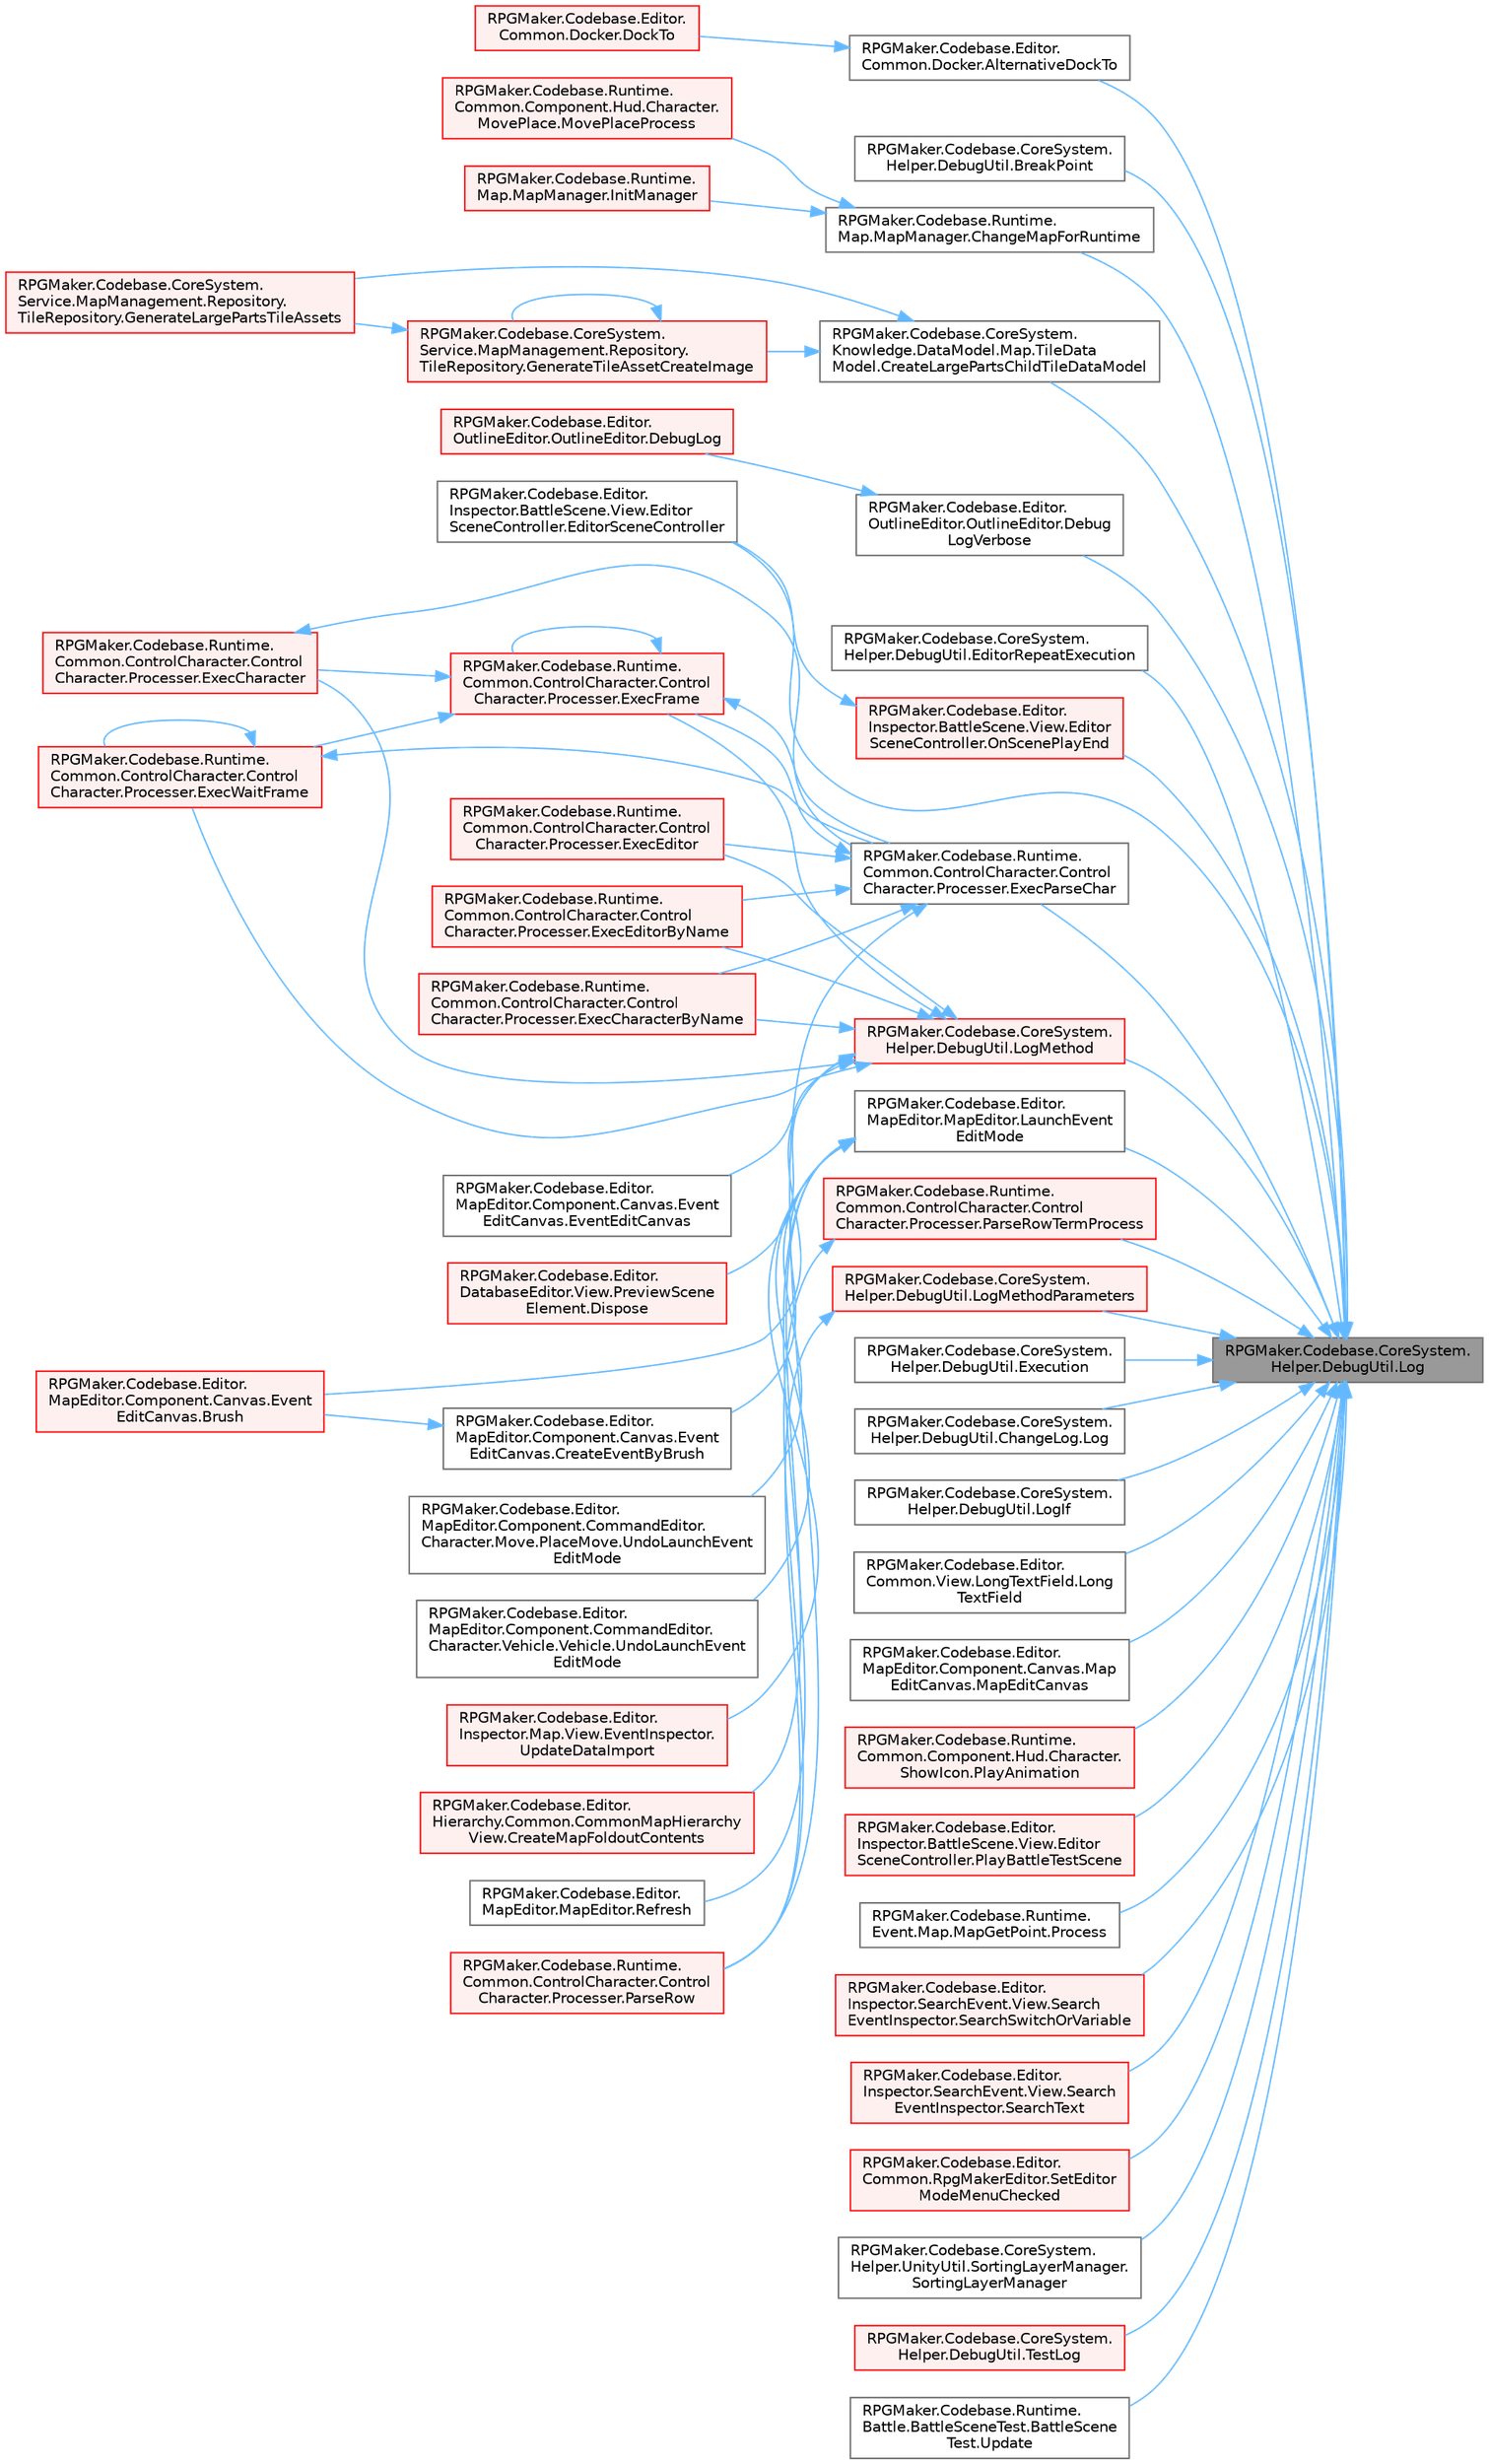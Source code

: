 digraph "RPGMaker.Codebase.CoreSystem.Helper.DebugUtil.Log"
{
 // LATEX_PDF_SIZE
  bgcolor="transparent";
  edge [fontname=Helvetica,fontsize=10,labelfontname=Helvetica,labelfontsize=10];
  node [fontname=Helvetica,fontsize=10,shape=box,height=0.2,width=0.4];
  rankdir="RL";
  Node1 [id="Node000001",label="RPGMaker.Codebase.CoreSystem.\lHelper.DebugUtil.Log",height=0.2,width=0.4,color="gray40", fillcolor="grey60", style="filled", fontcolor="black",tooltip="オブジェクトを文字列化してUnityコンソールに表示する。"];
  Node1 -> Node2 [id="edge1_Node000001_Node000002",dir="back",color="steelblue1",style="solid",tooltip=" "];
  Node2 [id="Node000002",label="RPGMaker.Codebase.Editor.\lCommon.Docker.AlternativeDockTo",height=0.2,width=0.4,color="grey40", fillcolor="white", style="filled",URL="$d5/d6b/class_r_p_g_maker_1_1_codebase_1_1_editor_1_1_common_1_1_docker.html#a3c0ccff78d58c704e9bba468400602de",tooltip="ウィンドウを他のウィンドウの指定位置にドッキングさせる。"];
  Node2 -> Node3 [id="edge2_Node000002_Node000003",dir="back",color="steelblue1",style="solid",tooltip=" "];
  Node3 [id="Node000003",label="RPGMaker.Codebase.Editor.\lCommon.Docker.DockTo",height=0.2,width=0.4,color="red", fillcolor="#FFF0F0", style="filled",URL="$d5/d6b/class_r_p_g_maker_1_1_codebase_1_1_editor_1_1_common_1_1_docker.html#a48fec793c05226aa6e9794b84f19f138",tooltip="Docks the second window to the first window at the given position"];
  Node1 -> Node63 [id="edge3_Node000001_Node000063",dir="back",color="steelblue1",style="solid",tooltip=" "];
  Node63 [id="Node000063",label="RPGMaker.Codebase.CoreSystem.\lHelper.DebugUtil.BreakPoint",height=0.2,width=0.4,color="grey40", fillcolor="white", style="filled",URL="$d0/dba/class_r_p_g_maker_1_1_codebase_1_1_core_system_1_1_helper_1_1_debug_util.html#a0f987dd7a796247589d59e4a114cbd1e",tooltip="ブレークポイント設定用メソッド。"];
  Node1 -> Node64 [id="edge4_Node000001_Node000064",dir="back",color="steelblue1",style="solid",tooltip=" "];
  Node64 [id="Node000064",label="RPGMaker.Codebase.Runtime.\lMap.MapManager.ChangeMapForRuntime",height=0.2,width=0.4,color="grey40", fillcolor="white", style="filled",URL="$d5/d0f/class_r_p_g_maker_1_1_codebase_1_1_runtime_1_1_map_1_1_map_manager.html#a164b0a6efee413b3cff10ea519ab8029",tooltip="マップを表示する"];
  Node64 -> Node65 [id="edge5_Node000064_Node000065",dir="back",color="steelblue1",style="solid",tooltip=" "];
  Node65 [id="Node000065",label="RPGMaker.Codebase.Runtime.\lMap.MapManager.InitManager",height=0.2,width=0.4,color="red", fillcolor="#FFF0F0", style="filled",URL="$d5/d0f/class_r_p_g_maker_1_1_codebase_1_1_runtime_1_1_map_1_1_map_manager.html#ae14061e8d125d7fe532437b6ba183131",tooltip="マップ初期化"];
  Node64 -> Node68 [id="edge6_Node000064_Node000068",dir="back",color="steelblue1",style="solid",tooltip=" "];
  Node68 [id="Node000068",label="RPGMaker.Codebase.Runtime.\lCommon.Component.Hud.Character.\lMovePlace.MovePlaceProcess",height=0.2,width=0.4,color="red", fillcolor="#FFF0F0", style="filled",URL="$df/d12/class_r_p_g_maker_1_1_codebase_1_1_runtime_1_1_common_1_1_component_1_1_hud_1_1_character_1_1_move_place.html#a937507f8d3c881ce82d1d1eb38321bbf",tooltip=" "];
  Node1 -> Node70 [id="edge7_Node000001_Node000070",dir="back",color="steelblue1",style="solid",tooltip=" "];
  Node70 [id="Node000070",label="RPGMaker.Codebase.CoreSystem.\lKnowledge.DataModel.Map.TileData\lModel.CreateLargePartsChildTileDataModel",height=0.2,width=0.4,color="grey40", fillcolor="white", style="filled",URL="$d8/d26/class_r_p_g_maker_1_1_codebase_1_1_core_system_1_1_knowledge_1_1_data_model_1_1_map_1_1_tile_data_model.html#ac1fccfb1b0a7819bd8b24f6c0e6a48fe",tooltip="😁 [他]"];
  Node70 -> Node71 [id="edge8_Node000070_Node000071",dir="back",color="steelblue1",style="solid",tooltip=" "];
  Node71 [id="Node000071",label="RPGMaker.Codebase.CoreSystem.\lService.MapManagement.Repository.\lTileRepository.GenerateLargePartsTileAssets",height=0.2,width=0.4,color="red", fillcolor="#FFF0F0", style="filled",URL="$d3/df6/class_r_p_g_maker_1_1_codebase_1_1_core_system_1_1_service_1_1_map_management_1_1_repository_1_1_tile_repository.html#a4525c25dee6cb5c637b3c16648be6659",tooltip="大型パーツタイルを構成するアセットファイル群を生成・保存する"];
  Node70 -> Node79 [id="edge9_Node000070_Node000079",dir="back",color="steelblue1",style="solid",tooltip=" "];
  Node79 [id="Node000079",label="RPGMaker.Codebase.CoreSystem.\lService.MapManagement.Repository.\lTileRepository.GenerateTileAssetCreateImage",height=0.2,width=0.4,color="red", fillcolor="#FFF0F0", style="filled",URL="$d3/df6/class_r_p_g_maker_1_1_codebase_1_1_core_system_1_1_service_1_1_map_management_1_1_repository_1_1_tile_repository.html#a8b38caa89c7d074e0b211f20c81341b0",tooltip="タイル画像を生成する"];
  Node79 -> Node71 [id="edge10_Node000079_Node000071",dir="back",color="steelblue1",style="solid",tooltip=" "];
  Node79 -> Node79 [id="edge11_Node000079_Node000079",dir="back",color="steelblue1",style="solid",tooltip=" "];
  Node1 -> Node81 [id="edge12_Node000001_Node000081",dir="back",color="steelblue1",style="solid",tooltip=" "];
  Node81 [id="Node000081",label="RPGMaker.Codebase.Editor.\lOutlineEditor.OutlineEditor.Debug\lLogVerbose",height=0.2,width=0.4,color="grey40", fillcolor="white", style="filled",URL="$db/d92/class_r_p_g_maker_1_1_codebase_1_1_editor_1_1_outline_editor_1_1_outline_editor.html#a2e59591b1341e48f800627e8fb9d7284",tooltip=" "];
  Node81 -> Node82 [id="edge13_Node000081_Node000082",dir="back",color="steelblue1",style="solid",tooltip=" "];
  Node82 [id="Node000082",label="RPGMaker.Codebase.Editor.\lOutlineEditor.OutlineEditor.DebugLog",height=0.2,width=0.4,color="red", fillcolor="#FFF0F0", style="filled",URL="$db/d92/class_r_p_g_maker_1_1_codebase_1_1_editor_1_1_outline_editor_1_1_outline_editor.html#a5b0fe13da1b0fd8aad15b0fb691ba272",tooltip="アウトラインエディタが整合性の取れている状態か確認をする。"];
  Node1 -> Node94 [id="edge14_Node000001_Node000094",dir="back",color="steelblue1",style="solid",tooltip=" "];
  Node94 [id="Node000094",label="RPGMaker.Codebase.CoreSystem.\lHelper.DebugUtil.EditorRepeatExecution",height=0.2,width=0.4,color="grey40", fillcolor="white", style="filled",URL="$d0/dba/class_r_p_g_maker_1_1_codebase_1_1_core_system_1_1_helper_1_1_debug_util.html#a20937b6f42c308c0dfd3de7f8492a381",tooltip="繰り返し実行する。"];
  Node1 -> Node95 [id="edge15_Node000001_Node000095",dir="back",color="steelblue1",style="solid",tooltip=" "];
  Node95 [id="Node000095",label="RPGMaker.Codebase.Editor.\lInspector.BattleScene.View.Editor\lSceneController.EditorSceneController",height=0.2,width=0.4,color="grey40", fillcolor="white", style="filled",URL="$d9/d2a/class_r_p_g_maker_1_1_codebase_1_1_editor_1_1_inspector_1_1_battle_scene_1_1_view_1_1_editor_scene_controller.html#a5618c8aa6e4c306c60b81abcbabe49ac",tooltip="静的コンストラクタ。"];
  Node1 -> Node96 [id="edge16_Node000001_Node000096",dir="back",color="steelblue1",style="solid",tooltip=" "];
  Node96 [id="Node000096",label="RPGMaker.Codebase.Runtime.\lCommon.ControlCharacter.Control\lCharacter.Processer.ExecParseChar",height=0.2,width=0.4,color="grey40", fillcolor="white", style="filled",URL="$d7/d0c/class_r_p_g_maker_1_1_codebase_1_1_runtime_1_1_common_1_1_control_character_1_1_control_character_1_1_processer.html#a98cee73aab96ee5be0898304e7dbccde",tooltip="1文字 (1制御文字列含む) の処理。"];
  Node96 -> Node97 [id="edge17_Node000096_Node000097",dir="back",color="steelblue1",style="solid",tooltip=" "];
  Node97 [id="Node000097",label="RPGMaker.Codebase.Runtime.\lCommon.ControlCharacter.Control\lCharacter.Processer.ExecCharacterByName",height=0.2,width=0.4,color="red", fillcolor="#FFF0F0", style="filled",URL="$d7/d0c/class_r_p_g_maker_1_1_codebase_1_1_runtime_1_1_common_1_1_control_character_1_1_control_character_1_1_processer.html#a68c09f10e4d11c55c152f45deb0778e1",tooltip="名前の項目部分"];
  Node96 -> Node101 [id="edge18_Node000096_Node000101",dir="back",color="steelblue1",style="solid",tooltip=" "];
  Node101 [id="Node000101",label="RPGMaker.Codebase.Runtime.\lCommon.ControlCharacter.Control\lCharacter.Processer.ExecEditor",height=0.2,width=0.4,color="red", fillcolor="#FFF0F0", style="filled",URL="$d7/d0c/class_r_p_g_maker_1_1_codebase_1_1_runtime_1_1_common_1_1_control_character_1_1_control_character_1_1_processer.html#a8e5e819346b7be6c91bdddbc22ba40a5",tooltip=" "];
  Node96 -> Node149 [id="edge19_Node000096_Node000149",dir="back",color="steelblue1",style="solid",tooltip=" "];
  Node149 [id="Node000149",label="RPGMaker.Codebase.Runtime.\lCommon.ControlCharacter.Control\lCharacter.Processer.ExecEditorByName",height=0.2,width=0.4,color="red", fillcolor="#FFF0F0", style="filled",URL="$d7/d0c/class_r_p_g_maker_1_1_codebase_1_1_runtime_1_1_common_1_1_control_character_1_1_control_character_1_1_processer.html#a5d42483459b3f47828bb65cbea2e578c",tooltip="名前の項目部分"];
  Node96 -> Node151 [id="edge20_Node000096_Node000151",dir="back",color="steelblue1",style="solid",tooltip=" "];
  Node151 [id="Node000151",label="RPGMaker.Codebase.Runtime.\lCommon.ControlCharacter.Control\lCharacter.Processer.ExecFrame",height=0.2,width=0.4,color="red", fillcolor="#FFF0F0", style="filled",URL="$d7/d0c/class_r_p_g_maker_1_1_codebase_1_1_runtime_1_1_common_1_1_control_character_1_1_control_character_1_1_processer.html#a2da1505fa13ab3adc0c89cbe4051de15",tooltip=" "];
  Node151 -> Node171 [id="edge21_Node000151_Node000171",dir="back",color="steelblue1",style="solid",tooltip=" "];
  Node171 [id="Node000171",label="RPGMaker.Codebase.Runtime.\lCommon.ControlCharacter.Control\lCharacter.Processer.ExecCharacter",height=0.2,width=0.4,color="red", fillcolor="#FFF0F0", style="filled",URL="$d7/d0c/class_r_p_g_maker_1_1_codebase_1_1_runtime_1_1_common_1_1_control_character_1_1_control_character_1_1_processer.html#ad5035ce1908ed98c5bb2b90bed46840b",tooltip=" "];
  Node171 -> Node96 [id="edge22_Node000171_Node000096",dir="back",color="steelblue1",style="solid",tooltip=" "];
  Node151 -> Node151 [id="edge23_Node000151_Node000151",dir="back",color="steelblue1",style="solid",tooltip=" "];
  Node151 -> Node96 [id="edge24_Node000151_Node000096",dir="back",color="steelblue1",style="solid",tooltip=" "];
  Node151 -> Node176 [id="edge25_Node000151_Node000176",dir="back",color="steelblue1",style="solid",tooltip=" "];
  Node176 [id="Node000176",label="RPGMaker.Codebase.Runtime.\lCommon.ControlCharacter.Control\lCharacter.Processer.ExecWaitFrame",height=0.2,width=0.4,color="red", fillcolor="#FFF0F0", style="filled",URL="$d7/d0c/class_r_p_g_maker_1_1_codebase_1_1_runtime_1_1_common_1_1_control_character_1_1_control_character_1_1_processer.html#ae15f9239c4dd60bc2b7683c524c487f3",tooltip=" "];
  Node176 -> Node96 [id="edge26_Node000176_Node000096",dir="back",color="steelblue1",style="solid",tooltip=" "];
  Node176 -> Node176 [id="edge27_Node000176_Node000176",dir="back",color="steelblue1",style="solid",tooltip=" "];
  Node96 -> Node177 [id="edge28_Node000096_Node000177",dir="back",color="steelblue1",style="solid",tooltip=" "];
  Node177 [id="Node000177",label="RPGMaker.Codebase.Runtime.\lCommon.ControlCharacter.Control\lCharacter.Processer.ParseRow",height=0.2,width=0.4,color="red", fillcolor="#FFF0F0", style="filled",URL="$d7/d0c/class_r_p_g_maker_1_1_codebase_1_1_runtime_1_1_common_1_1_control_character_1_1_control_character_1_1_processer.html#a1e673291093b6bfb5b8c4225106cb171",tooltip="表示前に表示行1行分をパースして、改ページが必要かと表示縦幅を取得する。"];
  Node1 -> Node179 [id="edge29_Node000001_Node000179",dir="back",color="steelblue1",style="solid",tooltip=" "];
  Node179 [id="Node000179",label="RPGMaker.Codebase.CoreSystem.\lHelper.DebugUtil.Execution",height=0.2,width=0.4,color="grey40", fillcolor="white", style="filled",URL="$d0/dba/class_r_p_g_maker_1_1_codebase_1_1_core_system_1_1_helper_1_1_debug_util.html#aa8f1343e6b6bbb9d6bd7a0928766ef25",tooltip="実行する。"];
  Node1 -> Node6 [id="edge30_Node000001_Node000006",dir="back",color="steelblue1",style="solid",tooltip=" "];
  Node6 [id="Node000006",label="RPGMaker.Codebase.Editor.\lMapEditor.MapEditor.LaunchEvent\lEditMode",height=0.2,width=0.4,color="grey40", fillcolor="white", style="filled",URL="$d1/d2d/class_r_p_g_maker_1_1_codebase_1_1_editor_1_1_map_editor_1_1_map_editor.html#a9332dde4703a160f0ccb15baac16bbe6",tooltip=" "];
  Node6 -> Node7 [id="edge31_Node000006_Node000007",dir="back",color="steelblue1",style="solid",tooltip=" "];
  Node7 [id="Node000007",label="RPGMaker.Codebase.Editor.\lMapEditor.Component.Canvas.Event\lEditCanvas.CreateEventByBrush",height=0.2,width=0.4,color="grey40", fillcolor="white", style="filled",URL="$df/d64/class_r_p_g_maker_1_1_codebase_1_1_editor_1_1_map_editor_1_1_component_1_1_canvas_1_1_event_edit_canvas.html#ad6b0f7d721103e7fd954dee75b8bf3c2",tooltip=" "];
  Node7 -> Node8 [id="edge32_Node000007_Node000008",dir="back",color="steelblue1",style="solid",tooltip=" "];
  Node8 [id="Node000008",label="RPGMaker.Codebase.Editor.\lMapEditor.Component.Canvas.Event\lEditCanvas.Brush",height=0.2,width=0.4,color="red", fillcolor="#FFF0F0", style="filled",URL="$df/d64/class_r_p_g_maker_1_1_codebase_1_1_editor_1_1_map_editor_1_1_component_1_1_canvas_1_1_event_edit_canvas.html#ab26bd30cbeb774d79fb2f72aba7d48b0",tooltip=" "];
  Node6 -> Node42 [id="edge33_Node000006_Node000042",dir="back",color="steelblue1",style="solid",tooltip=" "];
  Node42 [id="Node000042",label="RPGMaker.Codebase.Editor.\lHierarchy.Common.CommonMapHierarchy\lView.CreateMapFoldoutContents",height=0.2,width=0.4,color="red", fillcolor="#FFF0F0", style="filled",URL="$d5/d90/class_r_p_g_maker_1_1_codebase_1_1_editor_1_1_hierarchy_1_1_common_1_1_common_map_hierarchy_view.html#a74a7b0401aff75adcf7892a8fa614609",tooltip="マップのFoldout内のコンテンツを作成する。"];
  Node6 -> Node50 [id="edge34_Node000006_Node000050",dir="back",color="steelblue1",style="solid",tooltip=" "];
  Node50 [id="Node000050",label="RPGMaker.Codebase.Editor.\lMapEditor.MapEditor.Refresh",height=0.2,width=0.4,color="grey40", fillcolor="white", style="filled",URL="$d1/d2d/class_r_p_g_maker_1_1_codebase_1_1_editor_1_1_map_editor_1_1_map_editor.html#a4dd68b6e5766d680f94d7d811b19b773",tooltip=" "];
  Node6 -> Node59 [id="edge35_Node000006_Node000059",dir="back",color="steelblue1",style="solid",tooltip=" "];
  Node59 [id="Node000059",label="RPGMaker.Codebase.Editor.\lMapEditor.Component.CommandEditor.\lCharacter.Move.PlaceMove.UndoLaunchEvent\lEditMode",height=0.2,width=0.4,color="grey40", fillcolor="white", style="filled",URL="$d5/dae/class_r_p_g_maker_1_1_codebase_1_1_editor_1_1_map_editor_1_1_component_1_1_command_editor_1_1_character_1_1_move_1_1_place_move.html#ae799283159066a554c632d401688e7a7",tooltip=" "];
  Node6 -> Node60 [id="edge36_Node000006_Node000060",dir="back",color="steelblue1",style="solid",tooltip=" "];
  Node60 [id="Node000060",label="RPGMaker.Codebase.Editor.\lMapEditor.Component.CommandEditor.\lCharacter.Vehicle.Vehicle.UndoLaunchEvent\lEditMode",height=0.2,width=0.4,color="grey40", fillcolor="white", style="filled",URL="$d7/dac/class_r_p_g_maker_1_1_codebase_1_1_editor_1_1_map_editor_1_1_component_1_1_command_editor_1_1_character_1_1_vehicle_1_1_vehicle.html#a3fbf17099b57470a1aac1b770627f5e7",tooltip=" "];
  Node6 -> Node61 [id="edge37_Node000006_Node000061",dir="back",color="steelblue1",style="solid",tooltip=" "];
  Node61 [id="Node000061",label="RPGMaker.Codebase.Editor.\lInspector.Map.View.EventInspector.\lUpdateDataImport",height=0.2,width=0.4,color="red", fillcolor="#FFF0F0", style="filled",URL="$d1/d3b/class_r_p_g_maker_1_1_codebase_1_1_editor_1_1_inspector_1_1_map_1_1_view_1_1_event_inspector.html#a178f3e886fb5f32d95fd545ba39536a0",tooltip=" "];
  Node1 -> Node180 [id="edge38_Node000001_Node000180",dir="back",color="steelblue1",style="solid",tooltip=" "];
  Node180 [id="Node000180",label="RPGMaker.Codebase.CoreSystem.\lHelper.DebugUtil.ChangeLog.Log",height=0.2,width=0.4,color="grey40", fillcolor="white", style="filled",URL="$de/dc8/class_r_p_g_maker_1_1_codebase_1_1_core_system_1_1_helper_1_1_debug_util_1_1_change_log.html#ab264bc2f03fafa1079f645731b2d79f0",tooltip=" "];
  Node1 -> Node181 [id="edge39_Node000001_Node000181",dir="back",color="steelblue1",style="solid",tooltip=" "];
  Node181 [id="Node000181",label="RPGMaker.Codebase.CoreSystem.\lHelper.DebugUtil.LogIf",height=0.2,width=0.4,color="grey40", fillcolor="white", style="filled",URL="$d0/dba/class_r_p_g_maker_1_1_codebase_1_1_core_system_1_1_helper_1_1_debug_util.html#a3abe90e4b5fe0a10a8af413a313d0fb4",tooltip="オブジェクトを文字列化してUnityコンソールに条件付き表示する。"];
  Node1 -> Node182 [id="edge40_Node000001_Node000182",dir="back",color="steelblue1",style="solid",tooltip=" "];
  Node182 [id="Node000182",label="RPGMaker.Codebase.CoreSystem.\lHelper.DebugUtil.LogMethod",height=0.2,width=0.4,color="red", fillcolor="#FFF0F0", style="filled",URL="$d0/dba/class_r_p_g_maker_1_1_codebase_1_1_core_system_1_1_helper_1_1_debug_util.html#a350477b28f94bba0a576b0761b036471",tooltip="メソッドと引数列をUnityコンソールに表示する。"];
  Node182 -> Node8 [id="edge41_Node000182_Node000008",dir="back",color="steelblue1",style="solid",tooltip=" "];
  Node182 -> Node183 [id="edge42_Node000182_Node000183",dir="back",color="steelblue1",style="solid",tooltip=" "];
  Node183 [id="Node000183",label="RPGMaker.Codebase.Editor.\lDatabaseEditor.View.PreviewScene\lElement.Dispose",height=0.2,width=0.4,color="red", fillcolor="#FFF0F0", style="filled",URL="$d1/d39/class_r_p_g_maker_1_1_codebase_1_1_editor_1_1_database_editor_1_1_view_1_1_preview_scene_element.html#a9351fb14cada7cd2a1f737fd3f219886",tooltip=" "];
  Node182 -> Node185 [id="edge43_Node000182_Node000185",dir="back",color="steelblue1",style="solid",tooltip=" "];
  Node185 [id="Node000185",label="RPGMaker.Codebase.Editor.\lMapEditor.Component.Canvas.Event\lEditCanvas.EventEditCanvas",height=0.2,width=0.4,color="grey40", fillcolor="white", style="filled",URL="$df/d64/class_r_p_g_maker_1_1_codebase_1_1_editor_1_1_map_editor_1_1_component_1_1_canvas_1_1_event_edit_canvas.html#a8e0e67b506b1d16b2ef02a619347227a",tooltip=" "];
  Node182 -> Node171 [id="edge44_Node000182_Node000171",dir="back",color="steelblue1",style="solid",tooltip=" "];
  Node182 -> Node97 [id="edge45_Node000182_Node000097",dir="back",color="steelblue1",style="solid",tooltip=" "];
  Node182 -> Node101 [id="edge46_Node000182_Node000101",dir="back",color="steelblue1",style="solid",tooltip=" "];
  Node182 -> Node149 [id="edge47_Node000182_Node000149",dir="back",color="steelblue1",style="solid",tooltip=" "];
  Node182 -> Node151 [id="edge48_Node000182_Node000151",dir="back",color="steelblue1",style="solid",tooltip=" "];
  Node182 -> Node176 [id="edge49_Node000182_Node000176",dir="back",color="steelblue1",style="solid",tooltip=" "];
  Node1 -> Node212 [id="edge50_Node000001_Node000212",dir="back",color="steelblue1",style="solid",tooltip=" "];
  Node212 [id="Node000212",label="RPGMaker.Codebase.CoreSystem.\lHelper.DebugUtil.LogMethodParameters",height=0.2,width=0.4,color="red", fillcolor="#FFF0F0", style="filled",URL="$d0/dba/class_r_p_g_maker_1_1_codebase_1_1_core_system_1_1_helper_1_1_debug_util.html#afd803d2cba3554acfb16b440a814bd48",tooltip="メソッドと引数列をUnityコンソールに表示する。"];
  Node212 -> Node177 [id="edge51_Node000212_Node000177",dir="back",color="steelblue1",style="solid",tooltip=" "];
  Node1 -> Node275 [id="edge52_Node000001_Node000275",dir="back",color="steelblue1",style="solid",tooltip=" "];
  Node275 [id="Node000275",label="RPGMaker.Codebase.Editor.\lCommon.View.LongTextField.Long\lTextField",height=0.2,width=0.4,color="grey40", fillcolor="white", style="filled",URL="$d8/d27/class_r_p_g_maker_1_1_codebase_1_1_editor_1_1_common_1_1_view_1_1_long_text_field.html#ac07e937a2314d7851e4c3d8ef065b41a",tooltip=" "];
  Node1 -> Node276 [id="edge53_Node000001_Node000276",dir="back",color="steelblue1",style="solid",tooltip=" "];
  Node276 [id="Node000276",label="RPGMaker.Codebase.Editor.\lMapEditor.Component.Canvas.Map\lEditCanvas.MapEditCanvas",height=0.2,width=0.4,color="grey40", fillcolor="white", style="filled",URL="$d9/df5/class_r_p_g_maker_1_1_codebase_1_1_editor_1_1_map_editor_1_1_component_1_1_canvas_1_1_map_edit_canvas.html#a8b38ce454bed9cece532c69bf6b391df",tooltip=" "];
  Node1 -> Node277 [id="edge54_Node000001_Node000277",dir="back",color="steelblue1",style="solid",tooltip=" "];
  Node277 [id="Node000277",label="RPGMaker.Codebase.Editor.\lInspector.BattleScene.View.Editor\lSceneController.OnScenePlayEnd",height=0.2,width=0.4,color="red", fillcolor="#FFF0F0", style="filled",URL="$d9/d2a/class_r_p_g_maker_1_1_codebase_1_1_editor_1_1_inspector_1_1_battle_scene_1_1_view_1_1_editor_scene_controller.html#a842f3aa54e61947da1b773428834dc57",tooltip="シーン終了通知受信。"];
  Node277 -> Node95 [id="edge55_Node000277_Node000095",dir="back",color="steelblue1",style="solid",tooltip=" "];
  Node1 -> Node278 [id="edge56_Node000001_Node000278",dir="back",color="steelblue1",style="solid",tooltip=" "];
  Node278 [id="Node000278",label="RPGMaker.Codebase.Runtime.\lCommon.ControlCharacter.Control\lCharacter.Processer.ParseRowTermProcess",height=0.2,width=0.4,color="red", fillcolor="#FFF0F0", style="filled",URL="$d7/d0c/class_r_p_g_maker_1_1_codebase_1_1_runtime_1_1_common_1_1_control_character_1_1_control_character_1_1_processer.html#a73319f1ce2e8fe1fcb2843b03b49b3c4",tooltip="表示行パース末端処理。"];
  Node278 -> Node177 [id="edge57_Node000278_Node000177",dir="back",color="steelblue1",style="solid",tooltip=" "];
  Node1 -> Node281 [id="edge58_Node000001_Node000281",dir="back",color="steelblue1",style="solid",tooltip=" "];
  Node281 [id="Node000281",label="RPGMaker.Codebase.Runtime.\lCommon.Component.Hud.Character.\lShowIcon.PlayAnimation",height=0.2,width=0.4,color="red", fillcolor="#FFF0F0", style="filled",URL="$d6/d08/class_r_p_g_maker_1_1_codebase_1_1_runtime_1_1_common_1_1_component_1_1_hud_1_1_character_1_1_show_icon.html#a5bfedf3acc7787685b6c323c893d820a",tooltip=" "];
  Node1 -> Node284 [id="edge59_Node000001_Node000284",dir="back",color="steelblue1",style="solid",tooltip=" "];
  Node284 [id="Node000284",label="RPGMaker.Codebase.Editor.\lInspector.BattleScene.View.Editor\lSceneController.PlayBattleTestScene",height=0.2,width=0.4,color="red", fillcolor="#FFF0F0", style="filled",URL="$d9/d2a/class_r_p_g_maker_1_1_codebase_1_1_editor_1_1_inspector_1_1_battle_scene_1_1_view_1_1_editor_scene_controller.html#a43153c64b9fe27c22b50f050ee3cddf4",tooltip="戦闘テストシーンを再生する。"];
  Node1 -> Node285 [id="edge60_Node000001_Node000285",dir="back",color="steelblue1",style="solid",tooltip=" "];
  Node285 [id="Node000285",label="RPGMaker.Codebase.Runtime.\lEvent.Map.MapGetPoint.Process",height=0.2,width=0.4,color="grey40", fillcolor="white", style="filled",URL="$de/dbd/class_r_p_g_maker_1_1_codebase_1_1_runtime_1_1_event_1_1_map_1_1_map_get_point.html#a5466b44f547c2a673ace46103efa70b8",tooltip="イベント実行処理"];
  Node1 -> Node286 [id="edge61_Node000001_Node000286",dir="back",color="steelblue1",style="solid",tooltip=" "];
  Node286 [id="Node000286",label="RPGMaker.Codebase.Editor.\lInspector.SearchEvent.View.Search\lEventInspector.SearchSwitchOrVariable",height=0.2,width=0.4,color="red", fillcolor="#FFF0F0", style="filled",URL="$d3/d3d/class_r_p_g_maker_1_1_codebase_1_1_editor_1_1_inspector_1_1_search_event_1_1_view_1_1_search_event_inspector.html#a806b59ad99236b9d6e08381ab655f7f9",tooltip=" "];
  Node1 -> Node289 [id="edge62_Node000001_Node000289",dir="back",color="steelblue1",style="solid",tooltip=" "];
  Node289 [id="Node000289",label="RPGMaker.Codebase.Editor.\lInspector.SearchEvent.View.Search\lEventInspector.SearchText",height=0.2,width=0.4,color="red", fillcolor="#FFF0F0", style="filled",URL="$d3/d3d/class_r_p_g_maker_1_1_codebase_1_1_editor_1_1_inspector_1_1_search_event_1_1_view_1_1_search_event_inspector.html#a3e7b2d6ebc7aeaf10244aa9982afa9a1",tooltip=" "];
  Node1 -> Node290 [id="edge63_Node000001_Node000290",dir="back",color="steelblue1",style="solid",tooltip=" "];
  Node290 [id="Node000290",label="RPGMaker.Codebase.Editor.\lCommon.RpgMakerEditor.SetEditor\lModeMenuChecked",height=0.2,width=0.4,color="red", fillcolor="#FFF0F0", style="filled",URL="$d9/d53/class_r_p_g_maker_1_1_codebase_1_1_editor_1_1_common_1_1_rpg_maker_editor.html#ae92a34b9dc62881e03aca23f7d6ac3c2",tooltip="メニュー項目のチェック表示/非表示設定。"];
  Node1 -> Node297 [id="edge64_Node000001_Node000297",dir="back",color="steelblue1",style="solid",tooltip=" "];
  Node297 [id="Node000297",label="RPGMaker.Codebase.CoreSystem.\lHelper.UnityUtil.SortingLayerManager.\lSortingLayerManager",height=0.2,width=0.4,color="grey40", fillcolor="white", style="filled",URL="$d1/d41/class_r_p_g_maker_1_1_codebase_1_1_core_system_1_1_helper_1_1_unity_util_1_1_sorting_layer_manager.html#a83d4a125def626a6d165ead189d6e17a",tooltip=" "];
  Node1 -> Node298 [id="edge65_Node000001_Node000298",dir="back",color="steelblue1",style="solid",tooltip=" "];
  Node298 [id="Node000298",label="RPGMaker.Codebase.CoreSystem.\lHelper.DebugUtil.TestLog",height=0.2,width=0.4,color="red", fillcolor="#FFF0F0", style="filled",URL="$d0/dba/class_r_p_g_maker_1_1_codebase_1_1_core_system_1_1_helper_1_1_debug_util.html#a8f4bb360c1249e71a330db4ceb40d4a6",tooltip="オブジェクトを文字列化してUnityコンソールに表示する。"];
  Node1 -> Node373 [id="edge66_Node000001_Node000373",dir="back",color="steelblue1",style="solid",tooltip=" "];
  Node373 [id="Node000373",label="RPGMaker.Codebase.Runtime.\lBattle.BattleSceneTest.BattleScene\lTest.Update",height=0.2,width=0.4,color="grey40", fillcolor="white", style="filled",URL="$d3/d3a/class_r_p_g_maker_1_1_codebase_1_1_runtime_1_1_battle_1_1_battle_scene_test_1_1_battle_scene_test.html#a2f36c055b6bc671b4df1eb97a854079f",tooltip="Update is called once per frame"];
}
